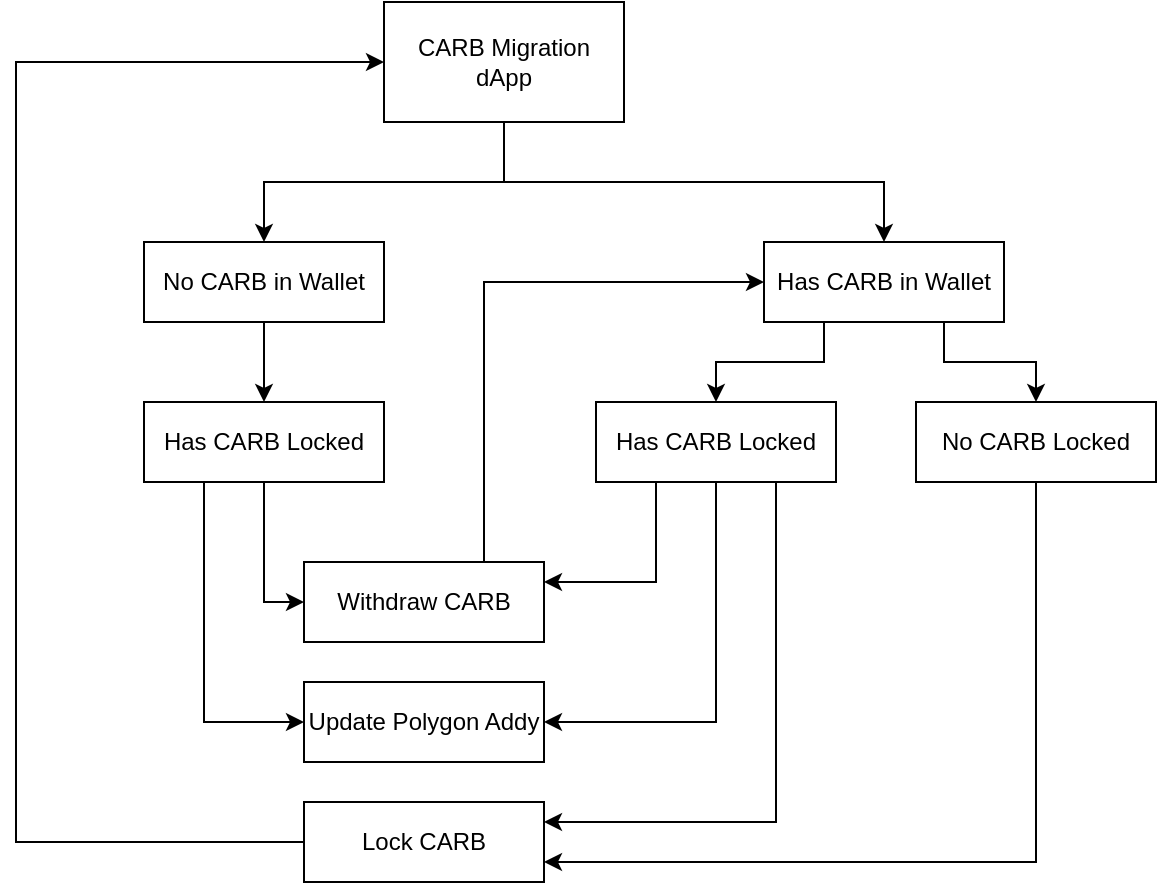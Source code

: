 <mxfile version="21.6.5" type="github">
  <diagram name="Page-1" id="Sy7ZPnISKPwJCZqJHa9-">
    <mxGraphModel dx="954" dy="623" grid="1" gridSize="10" guides="1" tooltips="1" connect="1" arrows="1" fold="1" page="1" pageScale="1" pageWidth="827" pageHeight="1169" math="0" shadow="0">
      <root>
        <mxCell id="0" />
        <mxCell id="1" parent="0" />
        <mxCell id="g28DyvrE0BORjtrksPhm-6" style="edgeStyle=orthogonalEdgeStyle;rounded=0;orthogonalLoop=1;jettySize=auto;html=1;exitX=0.5;exitY=1;exitDx=0;exitDy=0;entryX=0.5;entryY=0;entryDx=0;entryDy=0;" edge="1" parent="1" source="g28DyvrE0BORjtrksPhm-1" target="g28DyvrE0BORjtrksPhm-5">
          <mxGeometry relative="1" as="geometry" />
        </mxCell>
        <mxCell id="g28DyvrE0BORjtrksPhm-8" style="edgeStyle=orthogonalEdgeStyle;rounded=0;orthogonalLoop=1;jettySize=auto;html=1;exitX=0.5;exitY=1;exitDx=0;exitDy=0;entryX=0.5;entryY=0;entryDx=0;entryDy=0;" edge="1" parent="1" source="g28DyvrE0BORjtrksPhm-1" target="g28DyvrE0BORjtrksPhm-2">
          <mxGeometry relative="1" as="geometry" />
        </mxCell>
        <mxCell id="g28DyvrE0BORjtrksPhm-1" value="CARB Migration&lt;br&gt;dApp" style="rounded=0;whiteSpace=wrap;html=1;" vertex="1" parent="1">
          <mxGeometry x="354" y="20" width="120" height="60" as="geometry" />
        </mxCell>
        <mxCell id="g28DyvrE0BORjtrksPhm-20" style="edgeStyle=orthogonalEdgeStyle;rounded=0;orthogonalLoop=1;jettySize=auto;html=1;exitX=0.25;exitY=1;exitDx=0;exitDy=0;entryX=0.5;entryY=0;entryDx=0;entryDy=0;" edge="1" parent="1" source="g28DyvrE0BORjtrksPhm-2" target="g28DyvrE0BORjtrksPhm-19">
          <mxGeometry relative="1" as="geometry" />
        </mxCell>
        <mxCell id="g28DyvrE0BORjtrksPhm-28" style="edgeStyle=orthogonalEdgeStyle;rounded=0;orthogonalLoop=1;jettySize=auto;html=1;exitX=0.75;exitY=1;exitDx=0;exitDy=0;entryX=0.5;entryY=0;entryDx=0;entryDy=0;" edge="1" parent="1" source="g28DyvrE0BORjtrksPhm-2" target="g28DyvrE0BORjtrksPhm-27">
          <mxGeometry relative="1" as="geometry" />
        </mxCell>
        <mxCell id="g28DyvrE0BORjtrksPhm-2" value="Has CARB in Wallet" style="rounded=0;whiteSpace=wrap;html=1;" vertex="1" parent="1">
          <mxGeometry x="544" y="140" width="120" height="40" as="geometry" />
        </mxCell>
        <mxCell id="g28DyvrE0BORjtrksPhm-10" style="edgeStyle=orthogonalEdgeStyle;rounded=0;orthogonalLoop=1;jettySize=auto;html=1;exitX=0.5;exitY=1;exitDx=0;exitDy=0;entryX=0.5;entryY=0;entryDx=0;entryDy=0;" edge="1" parent="1" source="g28DyvrE0BORjtrksPhm-5" target="g28DyvrE0BORjtrksPhm-9">
          <mxGeometry relative="1" as="geometry" />
        </mxCell>
        <mxCell id="g28DyvrE0BORjtrksPhm-5" value="No CARB in Wallet" style="rounded=0;whiteSpace=wrap;html=1;" vertex="1" parent="1">
          <mxGeometry x="234" y="140" width="120" height="40" as="geometry" />
        </mxCell>
        <mxCell id="g28DyvrE0BORjtrksPhm-14" style="edgeStyle=orthogonalEdgeStyle;rounded=0;orthogonalLoop=1;jettySize=auto;html=1;exitX=0.5;exitY=1;exitDx=0;exitDy=0;entryX=0;entryY=0.5;entryDx=0;entryDy=0;" edge="1" parent="1" source="g28DyvrE0BORjtrksPhm-9" target="g28DyvrE0BORjtrksPhm-13">
          <mxGeometry relative="1" as="geometry">
            <Array as="points">
              <mxPoint x="294" y="320" />
            </Array>
          </mxGeometry>
        </mxCell>
        <mxCell id="g28DyvrE0BORjtrksPhm-22" style="edgeStyle=orthogonalEdgeStyle;rounded=0;orthogonalLoop=1;jettySize=auto;html=1;exitX=0.25;exitY=1;exitDx=0;exitDy=0;entryX=0;entryY=0.5;entryDx=0;entryDy=0;" edge="1" parent="1" source="g28DyvrE0BORjtrksPhm-9" target="g28DyvrE0BORjtrksPhm-16">
          <mxGeometry relative="1" as="geometry" />
        </mxCell>
        <mxCell id="g28DyvrE0BORjtrksPhm-9" value="Has CARB Locked" style="rounded=0;whiteSpace=wrap;html=1;" vertex="1" parent="1">
          <mxGeometry x="234" y="220" width="120" height="40" as="geometry" />
        </mxCell>
        <mxCell id="g28DyvrE0BORjtrksPhm-25" style="edgeStyle=orthogonalEdgeStyle;rounded=0;orthogonalLoop=1;jettySize=auto;html=1;exitX=0.75;exitY=0;exitDx=0;exitDy=0;entryX=0;entryY=0.5;entryDx=0;entryDy=0;" edge="1" parent="1" source="g28DyvrE0BORjtrksPhm-13" target="g28DyvrE0BORjtrksPhm-2">
          <mxGeometry relative="1" as="geometry" />
        </mxCell>
        <mxCell id="g28DyvrE0BORjtrksPhm-13" value="Withdraw CARB" style="rounded=0;whiteSpace=wrap;html=1;" vertex="1" parent="1">
          <mxGeometry x="314" y="300" width="120" height="40" as="geometry" />
        </mxCell>
        <mxCell id="g28DyvrE0BORjtrksPhm-16" value="Update Polygon Addy" style="rounded=0;whiteSpace=wrap;html=1;" vertex="1" parent="1">
          <mxGeometry x="314" y="360" width="120" height="40" as="geometry" />
        </mxCell>
        <mxCell id="g28DyvrE0BORjtrksPhm-31" style="edgeStyle=orthogonalEdgeStyle;rounded=0;orthogonalLoop=1;jettySize=auto;html=1;exitX=0.25;exitY=1;exitDx=0;exitDy=0;entryX=1;entryY=0.25;entryDx=0;entryDy=0;" edge="1" parent="1" source="g28DyvrE0BORjtrksPhm-19" target="g28DyvrE0BORjtrksPhm-13">
          <mxGeometry relative="1" as="geometry" />
        </mxCell>
        <mxCell id="g28DyvrE0BORjtrksPhm-32" style="edgeStyle=orthogonalEdgeStyle;rounded=0;orthogonalLoop=1;jettySize=auto;html=1;exitX=0.5;exitY=1;exitDx=0;exitDy=0;entryX=1;entryY=0.5;entryDx=0;entryDy=0;" edge="1" parent="1" source="g28DyvrE0BORjtrksPhm-19" target="g28DyvrE0BORjtrksPhm-16">
          <mxGeometry relative="1" as="geometry" />
        </mxCell>
        <mxCell id="g28DyvrE0BORjtrksPhm-35" style="edgeStyle=orthogonalEdgeStyle;rounded=0;orthogonalLoop=1;jettySize=auto;html=1;exitX=0.75;exitY=1;exitDx=0;exitDy=0;entryX=1;entryY=0.25;entryDx=0;entryDy=0;" edge="1" parent="1" source="g28DyvrE0BORjtrksPhm-19" target="g28DyvrE0BORjtrksPhm-33">
          <mxGeometry relative="1" as="geometry" />
        </mxCell>
        <mxCell id="g28DyvrE0BORjtrksPhm-19" value="Has CARB Locked" style="rounded=0;whiteSpace=wrap;html=1;" vertex="1" parent="1">
          <mxGeometry x="460" y="220" width="120" height="40" as="geometry" />
        </mxCell>
        <mxCell id="g28DyvrE0BORjtrksPhm-36" style="edgeStyle=orthogonalEdgeStyle;rounded=0;orthogonalLoop=1;jettySize=auto;html=1;exitX=0.5;exitY=1;exitDx=0;exitDy=0;entryX=1;entryY=0.75;entryDx=0;entryDy=0;" edge="1" parent="1" source="g28DyvrE0BORjtrksPhm-27" target="g28DyvrE0BORjtrksPhm-33">
          <mxGeometry relative="1" as="geometry" />
        </mxCell>
        <mxCell id="g28DyvrE0BORjtrksPhm-27" value="No CARB Locked" style="rounded=0;whiteSpace=wrap;html=1;" vertex="1" parent="1">
          <mxGeometry x="620" y="220" width="120" height="40" as="geometry" />
        </mxCell>
        <mxCell id="g28DyvrE0BORjtrksPhm-37" style="edgeStyle=orthogonalEdgeStyle;rounded=0;orthogonalLoop=1;jettySize=auto;html=1;exitX=0;exitY=0.5;exitDx=0;exitDy=0;entryX=0;entryY=0.5;entryDx=0;entryDy=0;" edge="1" parent="1" source="g28DyvrE0BORjtrksPhm-33" target="g28DyvrE0BORjtrksPhm-1">
          <mxGeometry relative="1" as="geometry">
            <Array as="points">
              <mxPoint x="170" y="440" />
              <mxPoint x="170" y="50" />
            </Array>
          </mxGeometry>
        </mxCell>
        <mxCell id="g28DyvrE0BORjtrksPhm-33" value="Lock CARB" style="rounded=0;whiteSpace=wrap;html=1;" vertex="1" parent="1">
          <mxGeometry x="314" y="420" width="120" height="40" as="geometry" />
        </mxCell>
      </root>
    </mxGraphModel>
  </diagram>
</mxfile>
